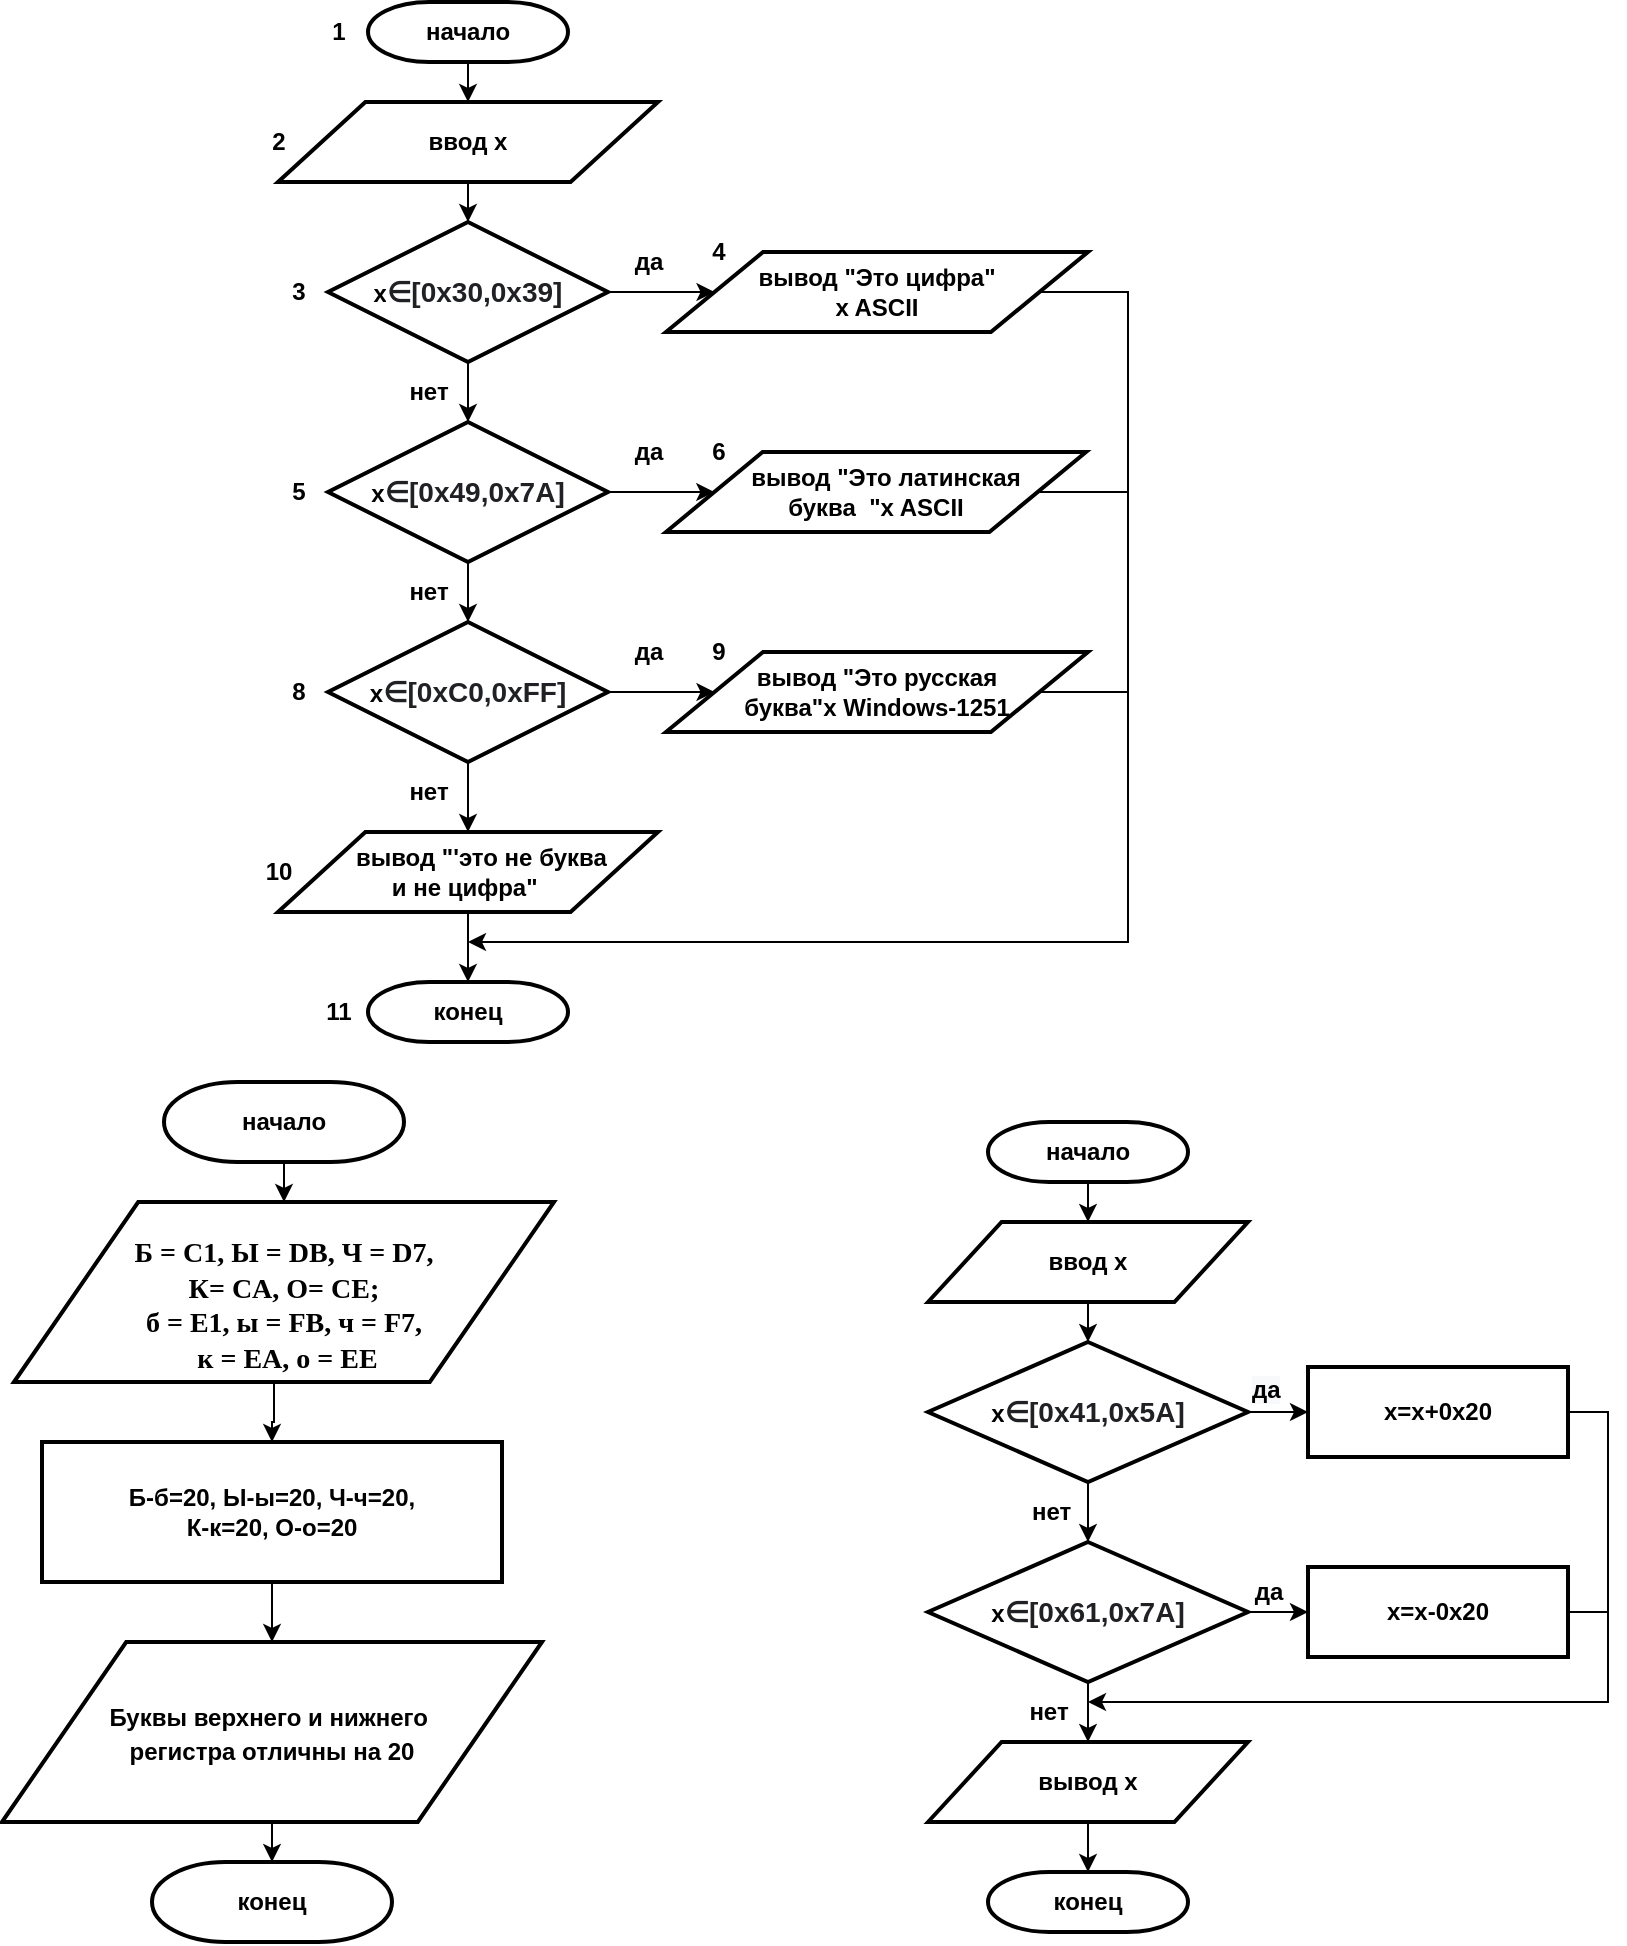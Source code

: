 <mxfile version="20.4.1" type="device"><diagram id="C5RBs43oDa-KdzZeNtuy" name="Page-1"><mxGraphModel dx="1865" dy="579" grid="1" gridSize="10" guides="1" tooltips="1" connect="1" arrows="1" fold="1" page="1" pageScale="1" pageWidth="827" pageHeight="1169" math="0" shadow="0"><root><mxCell id="WIyWlLk6GJQsqaUBKTNV-0"/><mxCell id="WIyWlLk6GJQsqaUBKTNV-1" parent="WIyWlLk6GJQsqaUBKTNV-0"/><mxCell id="ub18bGzqtt8Q47HLOp0t-18" style="edgeStyle=orthogonalEdgeStyle;rounded=0;orthogonalLoop=1;jettySize=auto;html=1;exitX=0.5;exitY=1;exitDx=0;exitDy=0;exitPerimeter=0;entryX=0.5;entryY=0;entryDx=0;entryDy=0;" parent="WIyWlLk6GJQsqaUBKTNV-1" source="ub18bGzqtt8Q47HLOp0t-0" target="ub18bGzqtt8Q47HLOp0t-2" edge="1"><mxGeometry relative="1" as="geometry"/></mxCell><mxCell id="ub18bGzqtt8Q47HLOp0t-0" value="начало" style="strokeWidth=2;html=1;shape=mxgraph.flowchart.terminator;whiteSpace=wrap;fontStyle=1" parent="WIyWlLk6GJQsqaUBKTNV-1" vertex="1"><mxGeometry x="170" y="130" width="100" height="30" as="geometry"/></mxCell><mxCell id="ub18bGzqtt8Q47HLOp0t-19" style="edgeStyle=orthogonalEdgeStyle;rounded=0;orthogonalLoop=1;jettySize=auto;html=1;exitX=0.5;exitY=1;exitDx=0;exitDy=0;" parent="WIyWlLk6GJQsqaUBKTNV-1" source="ub18bGzqtt8Q47HLOp0t-2" target="ub18bGzqtt8Q47HLOp0t-7" edge="1"><mxGeometry relative="1" as="geometry"/></mxCell><mxCell id="ub18bGzqtt8Q47HLOp0t-2" value="ввод x" style="shape=parallelogram;html=1;strokeWidth=2;perimeter=parallelogramPerimeter;whiteSpace=wrap;rounded=0;arcSize=12;size=0.23;fontStyle=1" parent="WIyWlLk6GJQsqaUBKTNV-1" vertex="1"><mxGeometry x="125" y="180" width="190" height="40" as="geometry"/></mxCell><mxCell id="ub18bGzqtt8Q47HLOp0t-20" style="edgeStyle=orthogonalEdgeStyle;rounded=0;orthogonalLoop=1;jettySize=auto;html=1;" parent="WIyWlLk6GJQsqaUBKTNV-1" source="ub18bGzqtt8Q47HLOp0t-7" target="ub18bGzqtt8Q47HLOp0t-10" edge="1"><mxGeometry relative="1" as="geometry"/></mxCell><mxCell id="ub18bGzqtt8Q47HLOp0t-25" style="edgeStyle=orthogonalEdgeStyle;rounded=0;orthogonalLoop=1;jettySize=auto;html=1;" parent="WIyWlLk6GJQsqaUBKTNV-1" source="ub18bGzqtt8Q47HLOp0t-7" target="ub18bGzqtt8Q47HLOp0t-12" edge="1"><mxGeometry relative="1" as="geometry"/></mxCell><mxCell id="ub18bGzqtt8Q47HLOp0t-7" value="x&lt;span style=&quot;color: rgb(32, 33, 36); font-family: arial, sans-serif; font-size: 14px; text-align: left; background-color: rgb(255, 255, 255);&quot;&gt;∈[0x30,0x39]&lt;/span&gt;" style="strokeWidth=2;html=1;shape=mxgraph.flowchart.decision;whiteSpace=wrap;fontStyle=1" parent="WIyWlLk6GJQsqaUBKTNV-1" vertex="1"><mxGeometry x="150" y="240" width="140" height="70" as="geometry"/></mxCell><mxCell id="ub18bGzqtt8Q47HLOp0t-21" style="edgeStyle=orthogonalEdgeStyle;rounded=0;orthogonalLoop=1;jettySize=auto;html=1;" parent="WIyWlLk6GJQsqaUBKTNV-1" source="ub18bGzqtt8Q47HLOp0t-10" target="ub18bGzqtt8Q47HLOp0t-11" edge="1"><mxGeometry relative="1" as="geometry"/></mxCell><mxCell id="ub18bGzqtt8Q47HLOp0t-26" style="edgeStyle=orthogonalEdgeStyle;rounded=0;orthogonalLoop=1;jettySize=auto;html=1;exitX=1;exitY=0.5;exitDx=0;exitDy=0;exitPerimeter=0;" parent="WIyWlLk6GJQsqaUBKTNV-1" source="ub18bGzqtt8Q47HLOp0t-10" target="ub18bGzqtt8Q47HLOp0t-13" edge="1"><mxGeometry relative="1" as="geometry"/></mxCell><mxCell id="ub18bGzqtt8Q47HLOp0t-10" value="&lt;span style=&quot;font-weight: 700;&quot;&gt;x&lt;/span&gt;&lt;span style=&quot;font-weight: 700; color: rgb(32, 33, 36); font-family: arial, sans-serif; font-size: 14px; text-align: left; background-color: rgb(255, 255, 255);&quot;&gt;∈[0x49,0x7A]&lt;/span&gt;" style="strokeWidth=2;html=1;shape=mxgraph.flowchart.decision;whiteSpace=wrap;" parent="WIyWlLk6GJQsqaUBKTNV-1" vertex="1"><mxGeometry x="150" y="340" width="140" height="70" as="geometry"/></mxCell><mxCell id="ub18bGzqtt8Q47HLOp0t-23" style="edgeStyle=orthogonalEdgeStyle;rounded=0;orthogonalLoop=1;jettySize=auto;html=1;exitX=0.5;exitY=1;exitDx=0;exitDy=0;exitPerimeter=0;entryX=0.5;entryY=0;entryDx=0;entryDy=0;" parent="WIyWlLk6GJQsqaUBKTNV-1" source="ub18bGzqtt8Q47HLOp0t-11" target="ub18bGzqtt8Q47HLOp0t-15" edge="1"><mxGeometry relative="1" as="geometry"/></mxCell><mxCell id="ub18bGzqtt8Q47HLOp0t-27" style="edgeStyle=orthogonalEdgeStyle;rounded=0;orthogonalLoop=1;jettySize=auto;html=1;exitX=1;exitY=0.5;exitDx=0;exitDy=0;exitPerimeter=0;entryX=0;entryY=0.5;entryDx=0;entryDy=0;" parent="WIyWlLk6GJQsqaUBKTNV-1" source="ub18bGzqtt8Q47HLOp0t-11" target="ub18bGzqtt8Q47HLOp0t-14" edge="1"><mxGeometry relative="1" as="geometry"/></mxCell><mxCell id="ub18bGzqtt8Q47HLOp0t-11" value="&lt;span style=&quot;font-weight: 700;&quot;&gt;x&lt;/span&gt;&lt;span style=&quot;font-weight: 700; color: rgb(32, 33, 36); font-family: arial, sans-serif; font-size: 14px; text-align: left; background-color: rgb(255, 255, 255);&quot;&gt;∈[0xC0,0xFF]&lt;/span&gt;" style="strokeWidth=2;html=1;shape=mxgraph.flowchart.decision;whiteSpace=wrap;" parent="WIyWlLk6GJQsqaUBKTNV-1" vertex="1"><mxGeometry x="150" y="440" width="140" height="70" as="geometry"/></mxCell><mxCell id="dPZCyDLhe2qsSpkGlkwE-1" style="edgeStyle=orthogonalEdgeStyle;rounded=0;orthogonalLoop=1;jettySize=auto;html=1;exitX=1;exitY=0.5;exitDx=0;exitDy=0;" edge="1" parent="WIyWlLk6GJQsqaUBKTNV-1" source="ub18bGzqtt8Q47HLOp0t-12"><mxGeometry relative="1" as="geometry"><mxPoint x="220" y="600" as="targetPoint"/><Array as="points"><mxPoint x="550" y="275"/><mxPoint x="550" y="600"/></Array></mxGeometry></mxCell><mxCell id="ub18bGzqtt8Q47HLOp0t-12" value="&lt;b&gt;вывод &quot;Это цифра&quot;&lt;br&gt;x ASCII&lt;br&gt;&lt;/b&gt;" style="shape=parallelogram;html=1;strokeWidth=2;perimeter=parallelogramPerimeter;whiteSpace=wrap;rounded=0;arcSize=12;size=0.23;" parent="WIyWlLk6GJQsqaUBKTNV-1" vertex="1"><mxGeometry x="319" y="255" width="211" height="40" as="geometry"/></mxCell><mxCell id="ub18bGzqtt8Q47HLOp0t-13" value="&amp;nbsp; &amp;nbsp;вывод &quot;Это латинская &lt;br&gt;буква&amp;nbsp; &quot;x ASCII" style="shape=parallelogram;html=1;strokeWidth=2;perimeter=parallelogramPerimeter;whiteSpace=wrap;rounded=0;arcSize=12;size=0.23;fontStyle=1" parent="WIyWlLk6GJQsqaUBKTNV-1" vertex="1"><mxGeometry x="319" y="355" width="210" height="40" as="geometry"/></mxCell><mxCell id="ub18bGzqtt8Q47HLOp0t-14" value="&lt;b&gt;вывод &quot;Это русская&lt;br&gt;буква&quot;x Windows-1251&lt;/b&gt;" style="shape=parallelogram;html=1;strokeWidth=2;perimeter=parallelogramPerimeter;whiteSpace=wrap;rounded=0;arcSize=12;size=0.23;" parent="WIyWlLk6GJQsqaUBKTNV-1" vertex="1"><mxGeometry x="319" y="455" width="211" height="40" as="geometry"/></mxCell><mxCell id="ub18bGzqtt8Q47HLOp0t-24" style="edgeStyle=orthogonalEdgeStyle;rounded=0;orthogonalLoop=1;jettySize=auto;html=1;exitX=0.5;exitY=1;exitDx=0;exitDy=0;" parent="WIyWlLk6GJQsqaUBKTNV-1" source="ub18bGzqtt8Q47HLOp0t-15" target="ub18bGzqtt8Q47HLOp0t-17" edge="1"><mxGeometry relative="1" as="geometry"/></mxCell><mxCell id="ub18bGzqtt8Q47HLOp0t-15" value="&amp;nbsp; &amp;nbsp; вывод &quot;'это не буква &lt;br&gt;и не цифра&quot;&amp;nbsp;" style="shape=parallelogram;html=1;strokeWidth=2;perimeter=parallelogramPerimeter;whiteSpace=wrap;rounded=0;arcSize=12;size=0.23;fontStyle=1" parent="WIyWlLk6GJQsqaUBKTNV-1" vertex="1"><mxGeometry x="125" y="545" width="190" height="40" as="geometry"/></mxCell><mxCell id="ub18bGzqtt8Q47HLOp0t-17" value="&lt;b&gt;конец&lt;/b&gt;" style="strokeWidth=2;html=1;shape=mxgraph.flowchart.terminator;whiteSpace=wrap;" parent="WIyWlLk6GJQsqaUBKTNV-1" vertex="1"><mxGeometry x="170" y="620" width="100" height="30" as="geometry"/></mxCell><mxCell id="ub18bGzqtt8Q47HLOp0t-29" value="" style="endArrow=none;html=1;rounded=0;exitX=1;exitY=0.5;exitDx=0;exitDy=0;" parent="WIyWlLk6GJQsqaUBKTNV-1" source="ub18bGzqtt8Q47HLOp0t-13" edge="1"><mxGeometry width="50" height="50" relative="1" as="geometry"><mxPoint x="350" y="420" as="sourcePoint"/><mxPoint x="550" y="375" as="targetPoint"/></mxGeometry></mxCell><mxCell id="ub18bGzqtt8Q47HLOp0t-30" value="" style="endArrow=none;html=1;rounded=0;exitX=1;exitY=0.5;exitDx=0;exitDy=0;" parent="WIyWlLk6GJQsqaUBKTNV-1" source="ub18bGzqtt8Q47HLOp0t-14" edge="1"><mxGeometry width="50" height="50" relative="1" as="geometry"><mxPoint x="350" y="420" as="sourcePoint"/><mxPoint x="550" y="475" as="targetPoint"/></mxGeometry></mxCell><mxCell id="ub18bGzqtt8Q47HLOp0t-31" value="&lt;b&gt;3&lt;/b&gt;" style="text;html=1;align=center;verticalAlign=middle;resizable=0;points=[];autosize=1;strokeColor=none;fillColor=none;" parent="WIyWlLk6GJQsqaUBKTNV-1" vertex="1"><mxGeometry x="120" y="260" width="30" height="30" as="geometry"/></mxCell><mxCell id="ub18bGzqtt8Q47HLOp0t-32" value="&lt;b&gt;5&lt;/b&gt;" style="text;html=1;align=center;verticalAlign=middle;resizable=0;points=[];autosize=1;strokeColor=none;fillColor=none;" parent="WIyWlLk6GJQsqaUBKTNV-1" vertex="1"><mxGeometry x="120" y="360" width="30" height="30" as="geometry"/></mxCell><mxCell id="ub18bGzqtt8Q47HLOp0t-33" value="2" style="text;html=1;align=center;verticalAlign=middle;resizable=0;points=[];autosize=1;strokeColor=none;fillColor=none;fontStyle=1" parent="WIyWlLk6GJQsqaUBKTNV-1" vertex="1"><mxGeometry x="110" y="185" width="30" height="30" as="geometry"/></mxCell><mxCell id="ub18bGzqtt8Q47HLOp0t-34" value="1" style="text;html=1;align=center;verticalAlign=middle;resizable=0;points=[];autosize=1;strokeColor=none;fillColor=none;fontStyle=1" parent="WIyWlLk6GJQsqaUBKTNV-1" vertex="1"><mxGeometry x="140" y="130" width="30" height="30" as="geometry"/></mxCell><mxCell id="ub18bGzqtt8Q47HLOp0t-35" value="8" style="text;html=1;align=center;verticalAlign=middle;resizable=0;points=[];autosize=1;strokeColor=none;fillColor=none;fontStyle=1" parent="WIyWlLk6GJQsqaUBKTNV-1" vertex="1"><mxGeometry x="120" y="460" width="30" height="30" as="geometry"/></mxCell><mxCell id="ub18bGzqtt8Q47HLOp0t-36" value="&lt;b&gt;9&lt;/b&gt;" style="text;html=1;align=center;verticalAlign=middle;resizable=0;points=[];autosize=1;strokeColor=none;fillColor=none;" parent="WIyWlLk6GJQsqaUBKTNV-1" vertex="1"><mxGeometry x="330" y="440" width="30" height="30" as="geometry"/></mxCell><mxCell id="ub18bGzqtt8Q47HLOp0t-37" value="&lt;b&gt;4&lt;/b&gt;" style="text;html=1;align=center;verticalAlign=middle;resizable=0;points=[];autosize=1;strokeColor=none;fillColor=none;" parent="WIyWlLk6GJQsqaUBKTNV-1" vertex="1"><mxGeometry x="330" y="240" width="30" height="30" as="geometry"/></mxCell><mxCell id="ub18bGzqtt8Q47HLOp0t-38" value="&lt;b&gt;6&lt;/b&gt;" style="text;html=1;align=center;verticalAlign=middle;resizable=0;points=[];autosize=1;strokeColor=none;fillColor=none;" parent="WIyWlLk6GJQsqaUBKTNV-1" vertex="1"><mxGeometry x="330" y="340" width="30" height="30" as="geometry"/></mxCell><mxCell id="ub18bGzqtt8Q47HLOp0t-39" value="&lt;b&gt;10&lt;/b&gt;" style="text;html=1;align=center;verticalAlign=middle;resizable=0;points=[];autosize=1;strokeColor=none;fillColor=none;" parent="WIyWlLk6GJQsqaUBKTNV-1" vertex="1"><mxGeometry x="105" y="550" width="40" height="30" as="geometry"/></mxCell><mxCell id="ub18bGzqtt8Q47HLOp0t-40" value="&lt;b&gt;11&lt;/b&gt;" style="text;html=1;align=center;verticalAlign=middle;resizable=0;points=[];autosize=1;strokeColor=none;fillColor=none;" parent="WIyWlLk6GJQsqaUBKTNV-1" vertex="1"><mxGeometry x="135" y="620" width="40" height="30" as="geometry"/></mxCell><mxCell id="ub18bGzqtt8Q47HLOp0t-41" value="&lt;b&gt;да&lt;/b&gt;" style="text;html=1;align=center;verticalAlign=middle;resizable=0;points=[];autosize=1;strokeColor=none;fillColor=none;" parent="WIyWlLk6GJQsqaUBKTNV-1" vertex="1"><mxGeometry x="290" y="440" width="40" height="30" as="geometry"/></mxCell><mxCell id="ub18bGzqtt8Q47HLOp0t-42" value="&lt;b&gt;да&lt;/b&gt;" style="text;html=1;align=center;verticalAlign=middle;resizable=0;points=[];autosize=1;strokeColor=none;fillColor=none;" parent="WIyWlLk6GJQsqaUBKTNV-1" vertex="1"><mxGeometry x="290" y="340" width="40" height="30" as="geometry"/></mxCell><mxCell id="ub18bGzqtt8Q47HLOp0t-43" value="&lt;b&gt;да&lt;/b&gt;" style="text;html=1;align=center;verticalAlign=middle;resizable=0;points=[];autosize=1;strokeColor=none;fillColor=none;" parent="WIyWlLk6GJQsqaUBKTNV-1" vertex="1"><mxGeometry x="290" y="245" width="40" height="30" as="geometry"/></mxCell><mxCell id="ub18bGzqtt8Q47HLOp0t-44" value="&lt;b&gt;нет&lt;/b&gt;" style="text;html=1;align=center;verticalAlign=middle;resizable=0;points=[];autosize=1;strokeColor=none;fillColor=none;" parent="WIyWlLk6GJQsqaUBKTNV-1" vertex="1"><mxGeometry x="180" y="410" width="40" height="30" as="geometry"/></mxCell><mxCell id="ub18bGzqtt8Q47HLOp0t-45" value="&lt;b&gt;нет&lt;/b&gt;" style="text;html=1;align=center;verticalAlign=middle;resizable=0;points=[];autosize=1;strokeColor=none;fillColor=none;" parent="WIyWlLk6GJQsqaUBKTNV-1" vertex="1"><mxGeometry x="180" y="310" width="40" height="30" as="geometry"/></mxCell><mxCell id="ub18bGzqtt8Q47HLOp0t-46" value="&lt;b&gt;нет&lt;/b&gt;" style="text;html=1;align=center;verticalAlign=middle;resizable=0;points=[];autosize=1;strokeColor=none;fillColor=none;" parent="WIyWlLk6GJQsqaUBKTNV-1" vertex="1"><mxGeometry x="180" y="510" width="40" height="30" as="geometry"/></mxCell><mxCell id="ub18bGzqtt8Q47HLOp0t-52" value="" style="edgeStyle=orthogonalEdgeStyle;rounded=0;orthogonalLoop=1;jettySize=auto;html=1;" parent="WIyWlLk6GJQsqaUBKTNV-1" source="ub18bGzqtt8Q47HLOp0t-49" target="ub18bGzqtt8Q47HLOp0t-51" edge="1"><mxGeometry relative="1" as="geometry"><Array as="points"><mxPoint x="123" y="840"/><mxPoint x="122" y="840"/></Array></mxGeometry></mxCell><mxCell id="ub18bGzqtt8Q47HLOp0t-49" value="&lt;span style=&quot;font-size: 14px;&quot;&gt;&lt;span style=&quot;font-family: &amp;quot;Times New Roman&amp;quot;, serif;&quot;&gt;Б = С1, Ы = &lt;/span&gt;&lt;span style=&quot;font-family: &amp;quot;Times New Roman&amp;quot;, serif;&quot; lang=&quot;EN-US&quot;&gt;DB&lt;/span&gt;&lt;span style=&quot;font-family: &amp;quot;Times New Roman&amp;quot;, serif;&quot;&gt;, Ч = &lt;/span&gt;&lt;span style=&quot;font-family: &amp;quot;Times New Roman&amp;quot;, serif;&quot; lang=&quot;EN-US&quot;&gt;D&lt;/span&gt;&lt;span style=&quot;font-family: &amp;quot;Times New Roman&amp;quot;, serif;&quot;&gt;7,&lt;br&gt;&amp;nbsp;К= &lt;/span&gt;&lt;span style=&quot;font-family: &amp;quot;Times New Roman&amp;quot;, serif;&quot; lang=&quot;EN-US&quot;&gt;CA&lt;/span&gt;&lt;span style=&quot;font-family: &amp;quot;Times New Roman&amp;quot;, serif;&quot;&gt;, О= &lt;/span&gt;&lt;span style=&quot;font-family: &amp;quot;Times New Roman&amp;quot;, serif;&quot; lang=&quot;EN-US&quot;&gt;CE;&amp;nbsp;&lt;br&gt;&lt;/span&gt;&lt;span style=&quot;font-family: &amp;quot;Times New Roman&amp;quot;, serif;&quot; lang=&quot;EN-US&quot;&gt;&lt;/span&gt;&lt;span style=&quot;font-family: &amp;quot;Times New Roman&amp;quot;, serif;&quot;&gt;б = &lt;/span&gt;&lt;span style=&quot;font-family: &amp;quot;Times New Roman&amp;quot;, serif;&quot; lang=&quot;EN-US&quot;&gt;E&lt;/span&gt;&lt;span style=&quot;font-family: &amp;quot;Times New Roman&amp;quot;, serif;&quot;&gt;1, ы = &lt;/span&gt;&lt;span style=&quot;font-family: &amp;quot;Times New Roman&amp;quot;, serif;&quot; lang=&quot;EN-US&quot;&gt;FB&lt;/span&gt;&lt;span style=&quot;font-family: &amp;quot;Times New Roman&amp;quot;, serif;&quot;&gt;, ч = &lt;/span&gt;&lt;span style=&quot;font-family: &amp;quot;Times New Roman&amp;quot;, serif;&quot; lang=&quot;EN-US&quot;&gt;F&lt;/span&gt;&lt;span style=&quot;font-family: &amp;quot;Times New Roman&amp;quot;, serif;&quot;&gt;7,&lt;br&gt;&amp;nbsp;к = &lt;/span&gt;&lt;span style=&quot;font-family: &amp;quot;Times New Roman&amp;quot;, serif;&quot; lang=&quot;EN-US&quot;&gt;EA&lt;/span&gt;&lt;span style=&quot;font-family: &amp;quot;Times New Roman&amp;quot;, serif;&quot;&gt;, о = &lt;/span&gt;&lt;span style=&quot;font-family: &amp;quot;Times New Roman&amp;quot;, serif;&quot; lang=&quot;EN-US&quot;&gt;EE&lt;/span&gt;&lt;/span&gt;&lt;span lang=&quot;EN-US&quot;&gt;&lt;/span&gt;" style="shape=parallelogram;html=1;strokeWidth=2;perimeter=parallelogramPerimeter;whiteSpace=wrap;rounded=0;arcSize=12;size=0.23;fontStyle=1;horizontal=1;verticalAlign=bottom;align=center;" parent="WIyWlLk6GJQsqaUBKTNV-1" vertex="1"><mxGeometry x="-7" y="730" width="270" height="90" as="geometry"/></mxCell><mxCell id="XwOrgLionzm5YJVnyCBL-22" value="" style="edgeStyle=orthogonalEdgeStyle;rounded=0;orthogonalLoop=1;jettySize=auto;html=1;fontSize=12;" parent="WIyWlLk6GJQsqaUBKTNV-1" source="ub18bGzqtt8Q47HLOp0t-51" target="XwOrgLionzm5YJVnyCBL-14" edge="1"><mxGeometry relative="1" as="geometry"/></mxCell><mxCell id="ub18bGzqtt8Q47HLOp0t-51" value="&lt;b&gt;Б-б=20, Ы-ы=20, Ч-ч=20,&lt;br&gt;К-к=20, О-о=20&lt;/b&gt;&lt;span style=&quot;white-space: pre;&quot;&gt;&lt;/span&gt;" style="rounded=0;whiteSpace=wrap;html=1;absoluteArcSize=1;arcSize=14;strokeWidth=2;" parent="WIyWlLk6GJQsqaUBKTNV-1" vertex="1"><mxGeometry x="7" y="850" width="230" height="70" as="geometry"/></mxCell><mxCell id="XwOrgLionzm5YJVnyCBL-9" value="&lt;b&gt;конец&lt;/b&gt;" style="strokeWidth=2;html=1;shape=mxgraph.flowchart.terminator;whiteSpace=wrap;" parent="WIyWlLk6GJQsqaUBKTNV-1" vertex="1"><mxGeometry x="62" y="1060" width="120" height="40" as="geometry"/></mxCell><mxCell id="XwOrgLionzm5YJVnyCBL-11" style="edgeStyle=orthogonalEdgeStyle;rounded=0;orthogonalLoop=1;jettySize=auto;html=1;exitX=0.5;exitY=1;exitDx=0;exitDy=0;exitPerimeter=0;fontSize=14;" parent="WIyWlLk6GJQsqaUBKTNV-1" source="XwOrgLionzm5YJVnyCBL-10" target="ub18bGzqtt8Q47HLOp0t-49" edge="1"><mxGeometry relative="1" as="geometry"/></mxCell><mxCell id="XwOrgLionzm5YJVnyCBL-10" value="&lt;b&gt;начало&lt;/b&gt;" style="strokeWidth=2;html=1;shape=mxgraph.flowchart.terminator;whiteSpace=wrap;" parent="WIyWlLk6GJQsqaUBKTNV-1" vertex="1"><mxGeometry x="68" y="670" width="120" height="40" as="geometry"/></mxCell><mxCell id="XwOrgLionzm5YJVnyCBL-23" value="" style="edgeStyle=orthogonalEdgeStyle;rounded=0;orthogonalLoop=1;jettySize=auto;html=1;fontSize=12;" parent="WIyWlLk6GJQsqaUBKTNV-1" source="XwOrgLionzm5YJVnyCBL-14" target="XwOrgLionzm5YJVnyCBL-9" edge="1"><mxGeometry relative="1" as="geometry"/></mxCell><mxCell id="XwOrgLionzm5YJVnyCBL-14" value="&lt;b style=&quot;font-size: 12px;&quot;&gt;Буквы верхнего и нижнего&amp;nbsp;&lt;br&gt;регистра отличны на 20&lt;/b&gt;" style="shape=parallelogram;html=1;strokeWidth=2;perimeter=parallelogramPerimeter;whiteSpace=wrap;rounded=0;arcSize=12;size=0.23;fontSize=14;" parent="WIyWlLk6GJQsqaUBKTNV-1" vertex="1"><mxGeometry x="-13" y="950" width="270" height="90" as="geometry"/></mxCell><mxCell id="XwOrgLionzm5YJVnyCBL-27" value="" style="edgeStyle=orthogonalEdgeStyle;rounded=0;orthogonalLoop=1;jettySize=auto;html=1;fontSize=12;" parent="WIyWlLk6GJQsqaUBKTNV-1" source="XwOrgLionzm5YJVnyCBL-24" target="XwOrgLionzm5YJVnyCBL-26" edge="1"><mxGeometry relative="1" as="geometry"/></mxCell><mxCell id="XwOrgLionzm5YJVnyCBL-24" value="&lt;b&gt;начало&lt;/b&gt;" style="strokeWidth=2;html=1;shape=mxgraph.flowchart.terminator;whiteSpace=wrap;" parent="WIyWlLk6GJQsqaUBKTNV-1" vertex="1"><mxGeometry x="480" y="690" width="100" height="30" as="geometry"/></mxCell><mxCell id="XwOrgLionzm5YJVnyCBL-29" value="" style="edgeStyle=orthogonalEdgeStyle;rounded=0;orthogonalLoop=1;jettySize=auto;html=1;fontSize=12;" parent="WIyWlLk6GJQsqaUBKTNV-1" source="XwOrgLionzm5YJVnyCBL-26" target="XwOrgLionzm5YJVnyCBL-28" edge="1"><mxGeometry relative="1" as="geometry"/></mxCell><mxCell id="XwOrgLionzm5YJVnyCBL-26" value="&lt;b&gt;ввод х&lt;/b&gt;" style="shape=parallelogram;html=1;strokeWidth=2;perimeter=parallelogramPerimeter;whiteSpace=wrap;rounded=0;arcSize=12;size=0.23;fontSize=12;" parent="WIyWlLk6GJQsqaUBKTNV-1" vertex="1"><mxGeometry x="450" y="740" width="160" height="40" as="geometry"/></mxCell><mxCell id="XwOrgLionzm5YJVnyCBL-31" value="" style="edgeStyle=orthogonalEdgeStyle;rounded=0;orthogonalLoop=1;jettySize=auto;html=1;fontSize=12;" parent="WIyWlLk6GJQsqaUBKTNV-1" source="XwOrgLionzm5YJVnyCBL-28" target="XwOrgLionzm5YJVnyCBL-30" edge="1"><mxGeometry relative="1" as="geometry"/></mxCell><mxCell id="XwOrgLionzm5YJVnyCBL-42" value="" style="edgeStyle=orthogonalEdgeStyle;rounded=0;orthogonalLoop=1;jettySize=auto;html=1;fontSize=12;" parent="WIyWlLk6GJQsqaUBKTNV-1" source="XwOrgLionzm5YJVnyCBL-28" target="XwOrgLionzm5YJVnyCBL-40" edge="1"><mxGeometry relative="1" as="geometry"/></mxCell><mxCell id="XwOrgLionzm5YJVnyCBL-28" value="&lt;span style=&quot;font-weight: 700;&quot;&gt;x&lt;/span&gt;&lt;span style=&quot;font-weight: 700; color: rgb(32, 33, 36); font-family: arial, sans-serif; font-size: 14px; text-align: left; background-color: rgb(255, 255, 255);&quot;&gt;∈[0x41,0x5A]&lt;/span&gt;" style="strokeWidth=2;html=1;shape=mxgraph.flowchart.decision;whiteSpace=wrap;rounded=0;fontSize=12;" parent="WIyWlLk6GJQsqaUBKTNV-1" vertex="1"><mxGeometry x="450" y="800" width="160" height="70" as="geometry"/></mxCell><mxCell id="XwOrgLionzm5YJVnyCBL-43" value="" style="edgeStyle=orthogonalEdgeStyle;rounded=0;orthogonalLoop=1;jettySize=auto;html=1;fontSize=12;" parent="WIyWlLk6GJQsqaUBKTNV-1" source="XwOrgLionzm5YJVnyCBL-30" target="XwOrgLionzm5YJVnyCBL-41" edge="1"><mxGeometry relative="1" as="geometry"/></mxCell><mxCell id="dPZCyDLhe2qsSpkGlkwE-0" style="edgeStyle=orthogonalEdgeStyle;rounded=0;orthogonalLoop=1;jettySize=auto;html=1;exitX=0.5;exitY=1;exitDx=0;exitDy=0;exitPerimeter=0;entryX=0.5;entryY=0;entryDx=0;entryDy=0;" edge="1" parent="WIyWlLk6GJQsqaUBKTNV-1" source="XwOrgLionzm5YJVnyCBL-30" target="XwOrgLionzm5YJVnyCBL-36"><mxGeometry relative="1" as="geometry"/></mxCell><mxCell id="XwOrgLionzm5YJVnyCBL-30" value="&lt;span style=&quot;font-weight: 700;&quot;&gt;x&lt;/span&gt;&lt;span style=&quot;font-weight: 700; color: rgb(32, 33, 36); font-family: arial, sans-serif; font-size: 14px; text-align: left; background-color: rgb(255, 255, 255);&quot;&gt;∈[0x61,0x7A]&lt;/span&gt;" style="strokeWidth=2;html=1;shape=mxgraph.flowchart.decision;whiteSpace=wrap;rounded=0;fontSize=12;" parent="WIyWlLk6GJQsqaUBKTNV-1" vertex="1"><mxGeometry x="450" y="900" width="160" height="70" as="geometry"/></mxCell><mxCell id="XwOrgLionzm5YJVnyCBL-32" value="&lt;b&gt;конец&lt;/b&gt;" style="strokeWidth=2;html=1;shape=mxgraph.flowchart.terminator;whiteSpace=wrap;" parent="WIyWlLk6GJQsqaUBKTNV-1" vertex="1"><mxGeometry x="480" y="1065" width="100" height="30" as="geometry"/></mxCell><mxCell id="XwOrgLionzm5YJVnyCBL-39" value="" style="edgeStyle=orthogonalEdgeStyle;rounded=0;orthogonalLoop=1;jettySize=auto;html=1;fontSize=12;" parent="WIyWlLk6GJQsqaUBKTNV-1" source="XwOrgLionzm5YJVnyCBL-36" target="XwOrgLionzm5YJVnyCBL-32" edge="1"><mxGeometry relative="1" as="geometry"/></mxCell><mxCell id="XwOrgLionzm5YJVnyCBL-36" value="&lt;b&gt;вывод х&lt;/b&gt;" style="shape=parallelogram;html=1;strokeWidth=2;perimeter=parallelogramPerimeter;whiteSpace=wrap;rounded=0;arcSize=12;size=0.23;fontSize=12;" parent="WIyWlLk6GJQsqaUBKTNV-1" vertex="1"><mxGeometry x="450" y="1000" width="160" height="40" as="geometry"/></mxCell><mxCell id="XwOrgLionzm5YJVnyCBL-44" style="edgeStyle=orthogonalEdgeStyle;rounded=0;orthogonalLoop=1;jettySize=auto;html=1;exitX=1;exitY=0.5;exitDx=0;exitDy=0;fontSize=12;" parent="WIyWlLk6GJQsqaUBKTNV-1" source="XwOrgLionzm5YJVnyCBL-40" edge="1"><mxGeometry relative="1" as="geometry"><mxPoint x="530" y="980" as="targetPoint"/><Array as="points"><mxPoint x="790" y="835"/><mxPoint x="790" y="980"/><mxPoint x="592" y="980"/></Array></mxGeometry></mxCell><mxCell id="XwOrgLionzm5YJVnyCBL-40" value="&lt;b&gt;x=x+0x20&lt;/b&gt;" style="rounded=0;whiteSpace=wrap;html=1;absoluteArcSize=1;arcSize=14;strokeWidth=2;fontSize=12;" parent="WIyWlLk6GJQsqaUBKTNV-1" vertex="1"><mxGeometry x="640" y="812.5" width="130" height="45" as="geometry"/></mxCell><mxCell id="XwOrgLionzm5YJVnyCBL-41" value="&lt;b&gt;x=x-0x20&lt;/b&gt;" style="rounded=0;whiteSpace=wrap;html=1;absoluteArcSize=1;arcSize=14;strokeWidth=2;fontSize=12;" parent="WIyWlLk6GJQsqaUBKTNV-1" vertex="1"><mxGeometry x="640" y="912.5" width="130" height="45" as="geometry"/></mxCell><mxCell id="XwOrgLionzm5YJVnyCBL-45" value="" style="endArrow=none;html=1;rounded=0;fontSize=12;exitX=1;exitY=0.5;exitDx=0;exitDy=0;" parent="WIyWlLk6GJQsqaUBKTNV-1" source="XwOrgLionzm5YJVnyCBL-41" edge="1"><mxGeometry width="50" height="50" relative="1" as="geometry"><mxPoint x="450" y="910" as="sourcePoint"/><mxPoint x="790" y="935" as="targetPoint"/></mxGeometry></mxCell><mxCell id="XwOrgLionzm5YJVnyCBL-46" value="&lt;b&gt;да&lt;/b&gt;" style="text;html=1;align=center;verticalAlign=middle;resizable=0;points=[];autosize=1;strokeColor=none;fillColor=none;fontSize=12;" parent="WIyWlLk6GJQsqaUBKTNV-1" vertex="1"><mxGeometry x="600" y="910" width="40" height="30" as="geometry"/></mxCell><mxCell id="XwOrgLionzm5YJVnyCBL-47" value="&lt;b style=&quot;color: rgb(0, 0, 0); font-family: Helvetica; font-size: 12px; font-style: normal; font-variant-ligatures: normal; font-variant-caps: normal; letter-spacing: normal; orphans: 2; text-align: center; text-indent: 0px; text-transform: none; widows: 2; word-spacing: 0px; -webkit-text-stroke-width: 0px; background-color: rgb(248, 249, 250); text-decoration-thickness: initial; text-decoration-style: initial; text-decoration-color: initial;&quot;&gt;да&lt;/b&gt;" style="text;whiteSpace=wrap;html=1;fontSize=12;" parent="WIyWlLk6GJQsqaUBKTNV-1" vertex="1"><mxGeometry x="610" y="810" width="50" height="40" as="geometry"/></mxCell><mxCell id="XwOrgLionzm5YJVnyCBL-48" value="&lt;b&gt;нет&lt;br&gt;&lt;/b&gt;" style="text;html=1;align=left;verticalAlign=middle;resizable=0;points=[];autosize=1;strokeColor=none;fillColor=none;fontSize=12;" parent="WIyWlLk6GJQsqaUBKTNV-1" vertex="1"><mxGeometry x="500" y="870" width="40" height="30" as="geometry"/></mxCell><mxCell id="XwOrgLionzm5YJVnyCBL-49" value="&lt;b&gt;нет&lt;br&gt;&lt;/b&gt;" style="text;html=1;align=center;verticalAlign=middle;resizable=0;points=[];autosize=1;strokeColor=none;fillColor=none;fontSize=12;" parent="WIyWlLk6GJQsqaUBKTNV-1" vertex="1"><mxGeometry x="490" y="970" width="40" height="30" as="geometry"/></mxCell></root></mxGraphModel></diagram></mxfile>